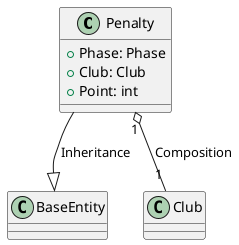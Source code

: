 @startuml Penalty Class Diagram

class Penalty {
    + Phase: Phase
    + Club: Club
    + Point: int
}

Penalty --|> BaseEntity: Inheritance
Penalty "1" o-- "1" Club: Composition

@enduml
